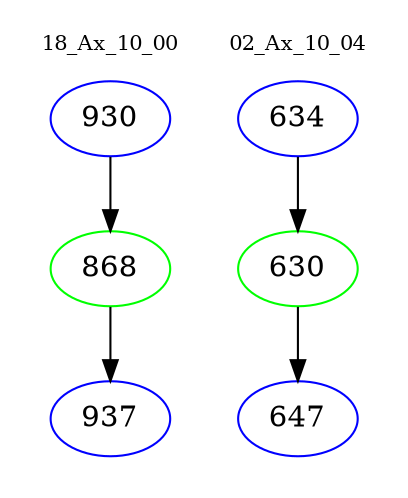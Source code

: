 digraph{
subgraph cluster_0 {
color = white
label = "18_Ax_10_00";
fontsize=10;
T0_930 [label="930", color="blue"]
T0_930 -> T0_868 [color="black"]
T0_868 [label="868", color="green"]
T0_868 -> T0_937 [color="black"]
T0_937 [label="937", color="blue"]
}
subgraph cluster_1 {
color = white
label = "02_Ax_10_04";
fontsize=10;
T1_634 [label="634", color="blue"]
T1_634 -> T1_630 [color="black"]
T1_630 [label="630", color="green"]
T1_630 -> T1_647 [color="black"]
T1_647 [label="647", color="blue"]
}
}

